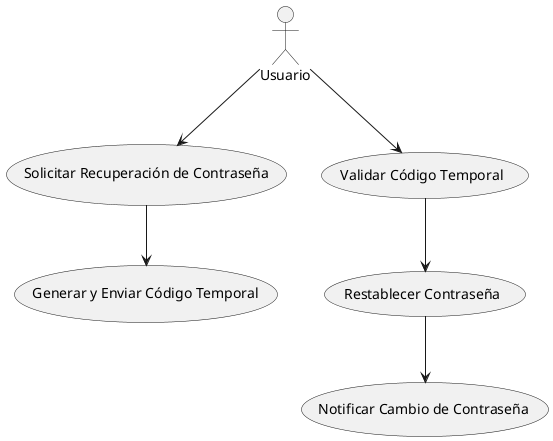 @startuml
actor Usuario

usecase "Solicitar Recuperación de Contraseña" as UC1
usecase "Generar y Enviar Código Temporal" as UC2
usecase "Validar Código Temporal" as UC3
usecase "Restablecer Contraseña" as UC4
usecase "Notificar Cambio de Contraseña" as UC5

Usuario --> UC1
UC1 --> UC2
Usuario --> UC3
UC3 --> UC4
UC4 --> UC5

@enduml
